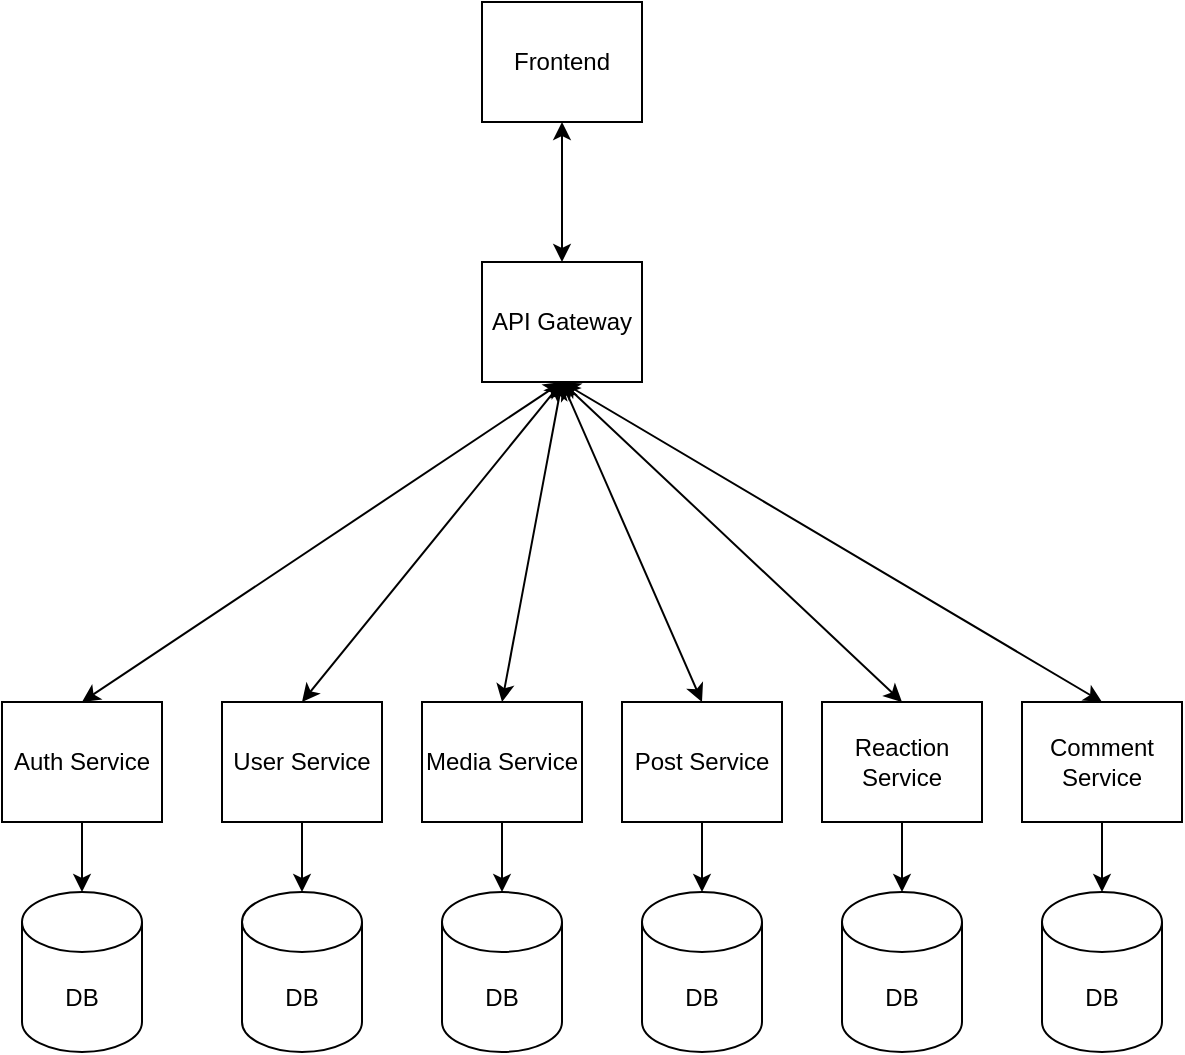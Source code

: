 <mxfile version="26.0.4" pages="3">
  <diagram id="2grEzfsBt6S7hTEduaNC" name="Structure">
    <mxGraphModel dx="1195" dy="703" grid="1" gridSize="10" guides="1" tooltips="1" connect="1" arrows="1" fold="1" page="1" pageScale="1" pageWidth="827" pageHeight="1169" math="0" shadow="0">
      <root>
        <mxCell id="0" />
        <mxCell id="1" parent="0" />
        <mxCell id="BqMBkbmNMzXjiyXFSjLx-1" value="Frontend" style="rounded=0;whiteSpace=wrap;html=1;" vertex="1" parent="1">
          <mxGeometry x="350" y="100" width="80" height="60" as="geometry" />
        </mxCell>
        <mxCell id="BqMBkbmNMzXjiyXFSjLx-3" value="API Gateway" style="rounded=0;whiteSpace=wrap;html=1;" vertex="1" parent="1">
          <mxGeometry x="350" y="230" width="80" height="60" as="geometry" />
        </mxCell>
        <mxCell id="BqMBkbmNMzXjiyXFSjLx-4" value="Auth Service" style="rounded=0;whiteSpace=wrap;html=1;" vertex="1" parent="1">
          <mxGeometry x="110" y="450" width="80" height="60" as="geometry" />
        </mxCell>
        <mxCell id="BqMBkbmNMzXjiyXFSjLx-5" value="User Service" style="rounded=0;whiteSpace=wrap;html=1;" vertex="1" parent="1">
          <mxGeometry x="220" y="450" width="80" height="60" as="geometry" />
        </mxCell>
        <mxCell id="BqMBkbmNMzXjiyXFSjLx-6" value="Media Service" style="rounded=0;whiteSpace=wrap;html=1;" vertex="1" parent="1">
          <mxGeometry x="320" y="450" width="80" height="60" as="geometry" />
        </mxCell>
        <mxCell id="BqMBkbmNMzXjiyXFSjLx-7" value="" style="endArrow=classic;startArrow=classic;html=1;rounded=0;entryX=0.5;entryY=1;entryDx=0;entryDy=0;exitX=0.5;exitY=0;exitDx=0;exitDy=0;" edge="1" parent="1" source="BqMBkbmNMzXjiyXFSjLx-3" target="BqMBkbmNMzXjiyXFSjLx-1">
          <mxGeometry width="50" height="50" relative="1" as="geometry">
            <mxPoint x="280" y="220" as="sourcePoint" />
            <mxPoint x="330" y="170" as="targetPoint" />
          </mxGeometry>
        </mxCell>
        <mxCell id="BqMBkbmNMzXjiyXFSjLx-9" value="" style="endArrow=classic;startArrow=classic;html=1;rounded=0;entryX=0.5;entryY=1;entryDx=0;entryDy=0;exitX=0.5;exitY=0;exitDx=0;exitDy=0;" edge="1" parent="1" source="BqMBkbmNMzXjiyXFSjLx-4" target="BqMBkbmNMzXjiyXFSjLx-3">
          <mxGeometry width="50" height="50" relative="1" as="geometry">
            <mxPoint x="470" y="300" as="sourcePoint" />
            <mxPoint x="520" y="250" as="targetPoint" />
          </mxGeometry>
        </mxCell>
        <mxCell id="BqMBkbmNMzXjiyXFSjLx-10" value="" style="endArrow=classic;startArrow=classic;html=1;rounded=0;entryX=0.5;entryY=1;entryDx=0;entryDy=0;exitX=0.5;exitY=0;exitDx=0;exitDy=0;" edge="1" parent="1" source="BqMBkbmNMzXjiyXFSjLx-5" target="BqMBkbmNMzXjiyXFSjLx-3">
          <mxGeometry width="50" height="50" relative="1" as="geometry">
            <mxPoint x="480" y="340" as="sourcePoint" />
            <mxPoint x="480" y="290" as="targetPoint" />
          </mxGeometry>
        </mxCell>
        <mxCell id="BqMBkbmNMzXjiyXFSjLx-12" value="" style="endArrow=classic;startArrow=classic;html=1;rounded=0;entryX=0.5;entryY=0;entryDx=0;entryDy=0;exitX=0.5;exitY=1;exitDx=0;exitDy=0;" edge="1" parent="1" source="BqMBkbmNMzXjiyXFSjLx-3" target="BqMBkbmNMzXjiyXFSjLx-6">
          <mxGeometry width="50" height="50" relative="1" as="geometry">
            <mxPoint x="340" y="460" as="sourcePoint" />
            <mxPoint x="290" y="460" as="targetPoint" />
          </mxGeometry>
        </mxCell>
        <mxCell id="BqMBkbmNMzXjiyXFSjLx-14" value="Post Service" style="rounded=0;whiteSpace=wrap;html=1;" vertex="1" parent="1">
          <mxGeometry x="420" y="450" width="80" height="60" as="geometry" />
        </mxCell>
        <mxCell id="BqMBkbmNMzXjiyXFSjLx-15" value="" style="endArrow=classic;startArrow=classic;html=1;rounded=0;entryX=0.5;entryY=0;entryDx=0;entryDy=0;exitX=0.5;exitY=1;exitDx=0;exitDy=0;" edge="1" parent="1" source="BqMBkbmNMzXjiyXFSjLx-3" target="BqMBkbmNMzXjiyXFSjLx-14">
          <mxGeometry width="50" height="50" relative="1" as="geometry">
            <mxPoint x="490" y="280" as="sourcePoint" />
            <mxPoint x="510" y="440" as="targetPoint" />
          </mxGeometry>
        </mxCell>
        <mxCell id="BqMBkbmNMzXjiyXFSjLx-16" value="Reaction Service" style="rounded=0;whiteSpace=wrap;html=1;" vertex="1" parent="1">
          <mxGeometry x="520" y="450" width="80" height="60" as="geometry" />
        </mxCell>
        <mxCell id="BqMBkbmNMzXjiyXFSjLx-17" value="" style="endArrow=classic;startArrow=classic;html=1;rounded=0;entryX=0.5;entryY=0;entryDx=0;entryDy=0;exitX=0.5;exitY=1;exitDx=0;exitDy=0;" edge="1" parent="1" source="BqMBkbmNMzXjiyXFSjLx-3" target="BqMBkbmNMzXjiyXFSjLx-16">
          <mxGeometry width="50" height="50" relative="1" as="geometry">
            <mxPoint x="470" y="250" as="sourcePoint" />
            <mxPoint x="570" y="410" as="targetPoint" />
          </mxGeometry>
        </mxCell>
        <mxCell id="BqMBkbmNMzXjiyXFSjLx-18" value="DB" style="shape=cylinder3;whiteSpace=wrap;html=1;boundedLbl=1;backgroundOutline=1;size=15;" vertex="1" parent="1">
          <mxGeometry x="120" y="545" width="60" height="80" as="geometry" />
        </mxCell>
        <mxCell id="BqMBkbmNMzXjiyXFSjLx-19" value="DB" style="shape=cylinder3;whiteSpace=wrap;html=1;boundedLbl=1;backgroundOutline=1;size=15;" vertex="1" parent="1">
          <mxGeometry x="230" y="545" width="60" height="80" as="geometry" />
        </mxCell>
        <mxCell id="BqMBkbmNMzXjiyXFSjLx-20" value="DB" style="shape=cylinder3;whiteSpace=wrap;html=1;boundedLbl=1;backgroundOutline=1;size=15;" vertex="1" parent="1">
          <mxGeometry x="330" y="545" width="60" height="80" as="geometry" />
        </mxCell>
        <mxCell id="BqMBkbmNMzXjiyXFSjLx-21" value="DB" style="shape=cylinder3;whiteSpace=wrap;html=1;boundedLbl=1;backgroundOutline=1;size=15;" vertex="1" parent="1">
          <mxGeometry x="430" y="545" width="60" height="80" as="geometry" />
        </mxCell>
        <mxCell id="BqMBkbmNMzXjiyXFSjLx-22" value="DB" style="shape=cylinder3;whiteSpace=wrap;html=1;boundedLbl=1;backgroundOutline=1;size=15;" vertex="1" parent="1">
          <mxGeometry x="530" y="545" width="60" height="80" as="geometry" />
        </mxCell>
        <mxCell id="BqMBkbmNMzXjiyXFSjLx-24" value="" style="endArrow=classic;html=1;rounded=0;exitX=0.5;exitY=1;exitDx=0;exitDy=0;entryX=0.5;entryY=0;entryDx=0;entryDy=0;entryPerimeter=0;" edge="1" parent="1" source="BqMBkbmNMzXjiyXFSjLx-4" target="BqMBkbmNMzXjiyXFSjLx-18">
          <mxGeometry width="50" height="50" relative="1" as="geometry">
            <mxPoint x="50" y="570" as="sourcePoint" />
            <mxPoint x="100" y="520" as="targetPoint" />
          </mxGeometry>
        </mxCell>
        <mxCell id="BqMBkbmNMzXjiyXFSjLx-25" value="" style="endArrow=classic;html=1;rounded=0;exitX=0.5;exitY=1;exitDx=0;exitDy=0;entryX=0.5;entryY=0;entryDx=0;entryDy=0;entryPerimeter=0;" edge="1" parent="1" source="BqMBkbmNMzXjiyXFSjLx-5" target="BqMBkbmNMzXjiyXFSjLx-19">
          <mxGeometry width="50" height="50" relative="1" as="geometry">
            <mxPoint x="160" y="520" as="sourcePoint" />
            <mxPoint x="160" y="555" as="targetPoint" />
          </mxGeometry>
        </mxCell>
        <mxCell id="BqMBkbmNMzXjiyXFSjLx-26" value="" style="endArrow=classic;html=1;rounded=0;exitX=0.5;exitY=1;exitDx=0;exitDy=0;entryX=0.5;entryY=0;entryDx=0;entryDy=0;entryPerimeter=0;" edge="1" parent="1" source="BqMBkbmNMzXjiyXFSjLx-6" target="BqMBkbmNMzXjiyXFSjLx-20">
          <mxGeometry width="50" height="50" relative="1" as="geometry">
            <mxPoint x="270" y="520" as="sourcePoint" />
            <mxPoint x="270" y="555" as="targetPoint" />
          </mxGeometry>
        </mxCell>
        <mxCell id="BqMBkbmNMzXjiyXFSjLx-27" value="" style="endArrow=classic;html=1;rounded=0;exitX=0.5;exitY=1;exitDx=0;exitDy=0;entryX=0.5;entryY=0;entryDx=0;entryDy=0;entryPerimeter=0;" edge="1" parent="1" source="BqMBkbmNMzXjiyXFSjLx-14" target="BqMBkbmNMzXjiyXFSjLx-21">
          <mxGeometry width="50" height="50" relative="1" as="geometry">
            <mxPoint x="370" y="520" as="sourcePoint" />
            <mxPoint x="370" y="555" as="targetPoint" />
          </mxGeometry>
        </mxCell>
        <mxCell id="BqMBkbmNMzXjiyXFSjLx-28" value="" style="endArrow=classic;html=1;rounded=0;exitX=0.5;exitY=1;exitDx=0;exitDy=0;entryX=0.5;entryY=0;entryDx=0;entryDy=0;entryPerimeter=0;" edge="1" parent="1" source="BqMBkbmNMzXjiyXFSjLx-16" target="BqMBkbmNMzXjiyXFSjLx-22">
          <mxGeometry width="50" height="50" relative="1" as="geometry">
            <mxPoint x="470" y="520" as="sourcePoint" />
            <mxPoint x="470" y="555" as="targetPoint" />
          </mxGeometry>
        </mxCell>
        <mxCell id="GjIl29V2FzWpUm36iFpY-1" value="Comment Service" style="rounded=0;whiteSpace=wrap;html=1;" vertex="1" parent="1">
          <mxGeometry x="620" y="450" width="80" height="60" as="geometry" />
        </mxCell>
        <mxCell id="GjIl29V2FzWpUm36iFpY-2" value="DB" style="shape=cylinder3;whiteSpace=wrap;html=1;boundedLbl=1;backgroundOutline=1;size=15;" vertex="1" parent="1">
          <mxGeometry x="630" y="545" width="60" height="80" as="geometry" />
        </mxCell>
        <mxCell id="GjIl29V2FzWpUm36iFpY-3" value="" style="endArrow=classic;html=1;rounded=0;exitX=0.5;exitY=1;exitDx=0;exitDy=0;entryX=0.5;entryY=0;entryDx=0;entryDy=0;entryPerimeter=0;" edge="1" source="GjIl29V2FzWpUm36iFpY-1" target="GjIl29V2FzWpUm36iFpY-2" parent="1">
          <mxGeometry width="50" height="50" relative="1" as="geometry">
            <mxPoint x="570" y="520" as="sourcePoint" />
            <mxPoint x="570" y="555" as="targetPoint" />
          </mxGeometry>
        </mxCell>
        <mxCell id="GjIl29V2FzWpUm36iFpY-4" value="" style="endArrow=classic;startArrow=classic;html=1;rounded=0;entryX=0.5;entryY=0;entryDx=0;entryDy=0;exitX=0.5;exitY=1;exitDx=0;exitDy=0;" edge="1" parent="1" source="BqMBkbmNMzXjiyXFSjLx-3" target="GjIl29V2FzWpUm36iFpY-1">
          <mxGeometry width="50" height="50" relative="1" as="geometry">
            <mxPoint x="400" y="300" as="sourcePoint" />
            <mxPoint x="600" y="460" as="targetPoint" />
          </mxGeometry>
        </mxCell>
      </root>
    </mxGraphModel>
  </diagram>
  <diagram id="HXhRuh0qWxYdbBvo6knE" name="Endpoints">
    <mxGraphModel dx="1195" dy="703" grid="1" gridSize="10" guides="1" tooltips="1" connect="1" arrows="1" fold="1" page="1" pageScale="1" pageWidth="827" pageHeight="1169" math="0" shadow="0">
      <root>
        <mxCell id="0" />
        <mxCell id="1" parent="0" />
        <mxCell id="goYkkERTrVpRNhP_vL3J-17" value="" style="shape=table;startSize=0;container=1;collapsible=0;childLayout=tableLayout;" vertex="1" parent="1">
          <mxGeometry x="1" width="400" height="660" as="geometry" />
        </mxCell>
        <mxCell id="goYkkERTrVpRNhP_vL3J-18" value="" style="shape=tableRow;horizontal=0;startSize=0;swimlaneHead=0;swimlaneBody=0;strokeColor=inherit;top=0;left=0;bottom=0;right=0;collapsible=0;dropTarget=0;fillColor=none;points=[[0,0.5],[1,0.5]];portConstraint=eastwest;" vertex="1" parent="goYkkERTrVpRNhP_vL3J-17">
          <mxGeometry width="400" height="40" as="geometry" />
        </mxCell>
        <mxCell id="goYkkERTrVpRNhP_vL3J-19" value="Service" style="shape=partialRectangle;html=1;whiteSpace=wrap;connectable=0;strokeColor=inherit;overflow=hidden;fillColor=none;top=0;left=0;bottom=0;right=0;pointerEvents=1;fontStyle=1;fontSize=14;" vertex="1" parent="goYkkERTrVpRNhP_vL3J-18">
          <mxGeometry width="60" height="40" as="geometry">
            <mxRectangle width="60" height="40" as="alternateBounds" />
          </mxGeometry>
        </mxCell>
        <mxCell id="goYkkERTrVpRNhP_vL3J-20" value="Method" style="shape=partialRectangle;html=1;whiteSpace=wrap;connectable=0;strokeColor=inherit;overflow=hidden;fillColor=none;top=0;left=0;bottom=0;right=0;pointerEvents=1;fontStyle=1;fontSize=14;" vertex="1" parent="goYkkERTrVpRNhP_vL3J-18">
          <mxGeometry x="60" width="70" height="40" as="geometry">
            <mxRectangle width="70" height="40" as="alternateBounds" />
          </mxGeometry>
        </mxCell>
        <mxCell id="goYkkERTrVpRNhP_vL3J-21" value="Endpoint" style="shape=partialRectangle;html=1;whiteSpace=wrap;connectable=0;strokeColor=inherit;overflow=hidden;fillColor=none;top=0;left=0;bottom=0;right=0;pointerEvents=1;fontStyle=1;fontSize=14;" vertex="1" parent="goYkkERTrVpRNhP_vL3J-18">
          <mxGeometry x="130" width="110" height="40" as="geometry">
            <mxRectangle width="110" height="40" as="alternateBounds" />
          </mxGeometry>
        </mxCell>
        <mxCell id="goYkkERTrVpRNhP_vL3J-22" value="Description" style="shape=partialRectangle;html=1;whiteSpace=wrap;connectable=0;strokeColor=inherit;overflow=hidden;fillColor=none;top=0;left=0;bottom=0;right=0;pointerEvents=1;fontStyle=1;fontSize=14;" vertex="1" parent="goYkkERTrVpRNhP_vL3J-18">
          <mxGeometry x="240" width="160" height="40" as="geometry">
            <mxRectangle width="160" height="40" as="alternateBounds" />
          </mxGeometry>
        </mxCell>
        <mxCell id="goYkkERTrVpRNhP_vL3J-23" value="" style="shape=tableRow;horizontal=0;startSize=0;swimlaneHead=0;swimlaneBody=0;strokeColor=inherit;top=0;left=0;bottom=0;right=0;collapsible=0;dropTarget=0;fillColor=none;points=[[0,0.5],[1,0.5]];portConstraint=eastwest;" vertex="1" parent="goYkkERTrVpRNhP_vL3J-17">
          <mxGeometry y="40" width="400" height="40" as="geometry" />
        </mxCell>
        <mxCell id="goYkkERTrVpRNhP_vL3J-24" value="Auth Service" style="shape=partialRectangle;html=1;whiteSpace=wrap;connectable=0;strokeColor=inherit;overflow=hidden;fillColor=none;top=0;left=0;bottom=0;right=0;pointerEvents=1;" vertex="1" parent="goYkkERTrVpRNhP_vL3J-23">
          <mxGeometry width="60" height="40" as="geometry">
            <mxRectangle width="60" height="40" as="alternateBounds" />
          </mxGeometry>
        </mxCell>
        <mxCell id="goYkkERTrVpRNhP_vL3J-25" value="" style="shape=partialRectangle;html=1;whiteSpace=wrap;connectable=0;strokeColor=inherit;overflow=hidden;fillColor=none;top=0;left=0;bottom=0;right=0;pointerEvents=1;" vertex="1" parent="goYkkERTrVpRNhP_vL3J-23">
          <mxGeometry x="60" width="70" height="40" as="geometry">
            <mxRectangle width="70" height="40" as="alternateBounds" />
          </mxGeometry>
        </mxCell>
        <mxCell id="goYkkERTrVpRNhP_vL3J-26" value="" style="shape=partialRectangle;html=1;whiteSpace=wrap;connectable=0;strokeColor=inherit;overflow=hidden;fillColor=none;top=0;left=0;bottom=0;right=0;pointerEvents=1;" vertex="1" parent="goYkkERTrVpRNhP_vL3J-23">
          <mxGeometry x="130" width="110" height="40" as="geometry">
            <mxRectangle width="110" height="40" as="alternateBounds" />
          </mxGeometry>
        </mxCell>
        <mxCell id="goYkkERTrVpRNhP_vL3J-27" value="" style="shape=partialRectangle;html=1;whiteSpace=wrap;connectable=0;strokeColor=inherit;overflow=hidden;fillColor=none;top=0;left=0;bottom=0;right=0;pointerEvents=1;" vertex="1" parent="goYkkERTrVpRNhP_vL3J-23">
          <mxGeometry x="240" width="160" height="40" as="geometry">
            <mxRectangle width="160" height="40" as="alternateBounds" />
          </mxGeometry>
        </mxCell>
        <mxCell id="goYkkERTrVpRNhP_vL3J-28" value="" style="shape=tableRow;horizontal=0;startSize=0;swimlaneHead=0;swimlaneBody=0;strokeColor=inherit;top=0;left=0;bottom=0;right=0;collapsible=0;dropTarget=0;fillColor=none;points=[[0,0.5],[1,0.5]];portConstraint=eastwest;" vertex="1" parent="goYkkERTrVpRNhP_vL3J-17">
          <mxGeometry y="80" width="400" height="40" as="geometry" />
        </mxCell>
        <mxCell id="goYkkERTrVpRNhP_vL3J-29" value="" style="shape=partialRectangle;html=1;whiteSpace=wrap;connectable=0;strokeColor=inherit;overflow=hidden;fillColor=none;top=0;left=0;bottom=0;right=0;pointerEvents=1;" vertex="1" parent="goYkkERTrVpRNhP_vL3J-28">
          <mxGeometry width="60" height="40" as="geometry">
            <mxRectangle width="60" height="40" as="alternateBounds" />
          </mxGeometry>
        </mxCell>
        <mxCell id="goYkkERTrVpRNhP_vL3J-30" value="&#xa;POST&#xa;&#xa;" style="shape=partialRectangle;html=1;whiteSpace=wrap;connectable=0;strokeColor=inherit;overflow=hidden;fillColor=none;top=0;left=0;bottom=0;right=0;pointerEvents=1;" vertex="1" parent="goYkkERTrVpRNhP_vL3J-28">
          <mxGeometry x="60" width="70" height="40" as="geometry">
            <mxRectangle width="70" height="40" as="alternateBounds" />
          </mxGeometry>
        </mxCell>
        <mxCell id="goYkkERTrVpRNhP_vL3J-31" value="/auth/register" style="shape=partialRectangle;html=1;whiteSpace=wrap;connectable=0;strokeColor=inherit;overflow=hidden;fillColor=none;top=0;left=0;bottom=0;right=0;pointerEvents=1;" vertex="1" parent="goYkkERTrVpRNhP_vL3J-28">
          <mxGeometry x="130" width="110" height="40" as="geometry">
            <mxRectangle width="110" height="40" as="alternateBounds" />
          </mxGeometry>
        </mxCell>
        <mxCell id="goYkkERTrVpRNhP_vL3J-32" value="Регистрация пользователя." style="shape=partialRectangle;html=1;whiteSpace=wrap;connectable=0;strokeColor=inherit;overflow=hidden;fillColor=none;top=0;left=0;bottom=0;right=0;pointerEvents=1;" vertex="1" parent="goYkkERTrVpRNhP_vL3J-28">
          <mxGeometry x="240" width="160" height="40" as="geometry">
            <mxRectangle width="160" height="40" as="alternateBounds" />
          </mxGeometry>
        </mxCell>
        <mxCell id="goYkkERTrVpRNhP_vL3J-33" value="" style="shape=tableRow;horizontal=0;startSize=0;swimlaneHead=0;swimlaneBody=0;strokeColor=inherit;top=0;left=0;bottom=0;right=0;collapsible=0;dropTarget=0;fillColor=none;points=[[0,0.5],[1,0.5]];portConstraint=eastwest;" vertex="1" parent="goYkkERTrVpRNhP_vL3J-17">
          <mxGeometry y="120" width="400" height="60" as="geometry" />
        </mxCell>
        <mxCell id="goYkkERTrVpRNhP_vL3J-34" value="" style="shape=partialRectangle;html=1;whiteSpace=wrap;connectable=0;strokeColor=inherit;overflow=hidden;fillColor=none;top=0;left=0;bottom=0;right=0;pointerEvents=1;" vertex="1" parent="goYkkERTrVpRNhP_vL3J-33">
          <mxGeometry width="60" height="60" as="geometry">
            <mxRectangle width="60" height="60" as="alternateBounds" />
          </mxGeometry>
        </mxCell>
        <mxCell id="goYkkERTrVpRNhP_vL3J-35" value="&lt;table&gt;&lt;tbody&gt;&lt;tr&gt;&lt;td&gt;&lt;/td&gt;&lt;/tr&gt;&lt;/tbody&gt;&lt;/table&gt;&lt;table&gt;&lt;tbody&gt;&lt;tr&gt;&lt;td&gt;POST&lt;/td&gt;&lt;/tr&gt;&lt;/tbody&gt;&lt;/table&gt;" style="shape=partialRectangle;html=1;whiteSpace=wrap;connectable=0;strokeColor=inherit;overflow=hidden;fillColor=none;top=0;left=0;bottom=0;right=0;pointerEvents=1;" vertex="1" parent="goYkkERTrVpRNhP_vL3J-33">
          <mxGeometry x="60" width="70" height="60" as="geometry">
            <mxRectangle width="70" height="60" as="alternateBounds" />
          </mxGeometry>
        </mxCell>
        <mxCell id="goYkkERTrVpRNhP_vL3J-36" value="/auth/login" style="shape=partialRectangle;html=1;whiteSpace=wrap;connectable=0;strokeColor=inherit;overflow=hidden;fillColor=none;top=0;left=0;bottom=0;right=0;pointerEvents=1;" vertex="1" parent="goYkkERTrVpRNhP_vL3J-33">
          <mxGeometry x="130" width="110" height="60" as="geometry">
            <mxRectangle width="110" height="60" as="alternateBounds" />
          </mxGeometry>
        </mxCell>
        <mxCell id="goYkkERTrVpRNhP_vL3J-37" value="Авторизация пользователя, создание сессии пользователя." style="shape=partialRectangle;html=1;whiteSpace=wrap;connectable=0;strokeColor=inherit;overflow=hidden;fillColor=none;top=0;left=0;bottom=0;right=0;pointerEvents=1;" vertex="1" parent="goYkkERTrVpRNhP_vL3J-33">
          <mxGeometry x="240" width="160" height="60" as="geometry">
            <mxRectangle width="160" height="60" as="alternateBounds" />
          </mxGeometry>
        </mxCell>
        <mxCell id="goYkkERTrVpRNhP_vL3J-38" style="shape=tableRow;horizontal=0;startSize=0;swimlaneHead=0;swimlaneBody=0;strokeColor=inherit;top=0;left=0;bottom=0;right=0;collapsible=0;dropTarget=0;fillColor=none;points=[[0,0.5],[1,0.5]];portConstraint=eastwest;" vertex="1" parent="goYkkERTrVpRNhP_vL3J-17">
          <mxGeometry y="180" width="400" height="40" as="geometry" />
        </mxCell>
        <mxCell id="goYkkERTrVpRNhP_vL3J-39" style="shape=partialRectangle;html=1;whiteSpace=wrap;connectable=0;strokeColor=inherit;overflow=hidden;fillColor=none;top=0;left=0;bottom=0;right=0;pointerEvents=1;" vertex="1" parent="goYkkERTrVpRNhP_vL3J-38">
          <mxGeometry width="60" height="40" as="geometry">
            <mxRectangle width="60" height="40" as="alternateBounds" />
          </mxGeometry>
        </mxCell>
        <mxCell id="goYkkERTrVpRNhP_vL3J-40" value="&lt;table&gt;&lt;tbody&gt;&lt;tr&gt;&lt;td&gt;&lt;/td&gt;&lt;/tr&gt;&lt;/tbody&gt;&lt;/table&gt;&lt;table&gt;&lt;tbody&gt;&lt;tr&gt;&lt;td&gt;POST&lt;/td&gt;&lt;/tr&gt;&lt;/tbody&gt;&lt;/table&gt;" style="shape=partialRectangle;html=1;whiteSpace=wrap;connectable=0;strokeColor=inherit;overflow=hidden;fillColor=none;top=0;left=0;bottom=0;right=0;pointerEvents=1;" vertex="1" parent="goYkkERTrVpRNhP_vL3J-38">
          <mxGeometry x="60" width="70" height="40" as="geometry">
            <mxRectangle width="70" height="40" as="alternateBounds" />
          </mxGeometry>
        </mxCell>
        <mxCell id="goYkkERTrVpRNhP_vL3J-41" value="/auth/logout" style="shape=partialRectangle;html=1;whiteSpace=wrap;connectable=0;strokeColor=inherit;overflow=hidden;fillColor=none;top=0;left=0;bottom=0;right=0;pointerEvents=1;" vertex="1" parent="goYkkERTrVpRNhP_vL3J-38">
          <mxGeometry x="130" width="110" height="40" as="geometry">
            <mxRectangle width="110" height="40" as="alternateBounds" />
          </mxGeometry>
        </mxCell>
        <mxCell id="goYkkERTrVpRNhP_vL3J-42" value="Завершение сессии пользователя." style="shape=partialRectangle;html=1;whiteSpace=wrap;connectable=0;strokeColor=inherit;overflow=hidden;fillColor=none;top=0;left=0;bottom=0;right=0;pointerEvents=1;" vertex="1" parent="goYkkERTrVpRNhP_vL3J-38">
          <mxGeometry x="240" width="160" height="40" as="geometry">
            <mxRectangle width="160" height="40" as="alternateBounds" />
          </mxGeometry>
        </mxCell>
        <mxCell id="goYkkERTrVpRNhP_vL3J-83" style="shape=tableRow;horizontal=0;startSize=0;swimlaneHead=0;swimlaneBody=0;strokeColor=inherit;top=0;left=0;bottom=0;right=0;collapsible=0;dropTarget=0;fillColor=none;points=[[0,0.5],[1,0.5]];portConstraint=eastwest;" vertex="1" parent="goYkkERTrVpRNhP_vL3J-17">
          <mxGeometry y="220" width="400" height="40" as="geometry" />
        </mxCell>
        <mxCell id="goYkkERTrVpRNhP_vL3J-84" value="User Service" style="shape=partialRectangle;html=1;whiteSpace=wrap;connectable=0;strokeColor=inherit;overflow=hidden;fillColor=none;top=0;left=0;bottom=0;right=0;pointerEvents=1;" vertex="1" parent="goYkkERTrVpRNhP_vL3J-83">
          <mxGeometry width="60" height="40" as="geometry">
            <mxRectangle width="60" height="40" as="alternateBounds" />
          </mxGeometry>
        </mxCell>
        <mxCell id="goYkkERTrVpRNhP_vL3J-85" style="shape=partialRectangle;html=1;whiteSpace=wrap;connectable=0;strokeColor=inherit;overflow=hidden;fillColor=none;top=0;left=0;bottom=0;right=0;pointerEvents=1;" vertex="1" parent="goYkkERTrVpRNhP_vL3J-83">
          <mxGeometry x="60" width="70" height="40" as="geometry">
            <mxRectangle width="70" height="40" as="alternateBounds" />
          </mxGeometry>
        </mxCell>
        <mxCell id="goYkkERTrVpRNhP_vL3J-86" style="shape=partialRectangle;html=1;whiteSpace=wrap;connectable=0;strokeColor=inherit;overflow=hidden;fillColor=none;top=0;left=0;bottom=0;right=0;pointerEvents=1;" vertex="1" parent="goYkkERTrVpRNhP_vL3J-83">
          <mxGeometry x="130" width="110" height="40" as="geometry">
            <mxRectangle width="110" height="40" as="alternateBounds" />
          </mxGeometry>
        </mxCell>
        <mxCell id="goYkkERTrVpRNhP_vL3J-87" style="shape=partialRectangle;html=1;whiteSpace=wrap;connectable=0;strokeColor=inherit;overflow=hidden;fillColor=none;top=0;left=0;bottom=0;right=0;pointerEvents=1;" vertex="1" parent="goYkkERTrVpRNhP_vL3J-83">
          <mxGeometry x="240" width="160" height="40" as="geometry">
            <mxRectangle width="160" height="40" as="alternateBounds" />
          </mxGeometry>
        </mxCell>
        <mxCell id="omRLOpye-LaQbTlio-IV-6" style="shape=tableRow;horizontal=0;startSize=0;swimlaneHead=0;swimlaneBody=0;strokeColor=inherit;top=0;left=0;bottom=0;right=0;collapsible=0;dropTarget=0;fillColor=none;points=[[0,0.5],[1,0.5]];portConstraint=eastwest;" vertex="1" parent="goYkkERTrVpRNhP_vL3J-17">
          <mxGeometry y="260" width="400" height="40" as="geometry" />
        </mxCell>
        <mxCell id="omRLOpye-LaQbTlio-IV-7" style="shape=partialRectangle;html=1;whiteSpace=wrap;connectable=0;strokeColor=inherit;overflow=hidden;fillColor=none;top=0;left=0;bottom=0;right=0;pointerEvents=1;" vertex="1" parent="omRLOpye-LaQbTlio-IV-6">
          <mxGeometry width="60" height="40" as="geometry">
            <mxRectangle width="60" height="40" as="alternateBounds" />
          </mxGeometry>
        </mxCell>
        <mxCell id="omRLOpye-LaQbTlio-IV-8" value="POST" style="shape=partialRectangle;html=1;whiteSpace=wrap;connectable=0;strokeColor=inherit;overflow=hidden;fillColor=none;top=0;left=0;bottom=0;right=0;pointerEvents=1;" vertex="1" parent="omRLOpye-LaQbTlio-IV-6">
          <mxGeometry x="60" width="70" height="40" as="geometry">
            <mxRectangle width="70" height="40" as="alternateBounds" />
          </mxGeometry>
        </mxCell>
        <mxCell id="omRLOpye-LaQbTlio-IV-9" value="/users" style="shape=partialRectangle;html=1;whiteSpace=wrap;connectable=0;strokeColor=inherit;overflow=hidden;fillColor=none;top=0;left=0;bottom=0;right=0;pointerEvents=1;" vertex="1" parent="omRLOpye-LaQbTlio-IV-6">
          <mxGeometry x="130" width="110" height="40" as="geometry">
            <mxRectangle width="110" height="40" as="alternateBounds" />
          </mxGeometry>
        </mxCell>
        <mxCell id="omRLOpye-LaQbTlio-IV-10" value="Создание пользователя." style="shape=partialRectangle;html=1;whiteSpace=wrap;connectable=0;strokeColor=inherit;overflow=hidden;fillColor=none;top=0;left=0;bottom=0;right=0;pointerEvents=1;" vertex="1" parent="omRLOpye-LaQbTlio-IV-6">
          <mxGeometry x="240" width="160" height="40" as="geometry">
            <mxRectangle width="160" height="40" as="alternateBounds" />
          </mxGeometry>
        </mxCell>
        <mxCell id="goYkkERTrVpRNhP_vL3J-88" style="shape=tableRow;horizontal=0;startSize=0;swimlaneHead=0;swimlaneBody=0;strokeColor=inherit;top=0;left=0;bottom=0;right=0;collapsible=0;dropTarget=0;fillColor=none;points=[[0,0.5],[1,0.5]];portConstraint=eastwest;" vertex="1" parent="goYkkERTrVpRNhP_vL3J-17">
          <mxGeometry y="300" width="400" height="40" as="geometry" />
        </mxCell>
        <mxCell id="goYkkERTrVpRNhP_vL3J-89" style="shape=partialRectangle;html=1;whiteSpace=wrap;connectable=0;strokeColor=inherit;overflow=hidden;fillColor=none;top=0;left=0;bottom=0;right=0;pointerEvents=1;" vertex="1" parent="goYkkERTrVpRNhP_vL3J-88">
          <mxGeometry width="60" height="40" as="geometry">
            <mxRectangle width="60" height="40" as="alternateBounds" />
          </mxGeometry>
        </mxCell>
        <mxCell id="goYkkERTrVpRNhP_vL3J-90" value="GET" style="shape=partialRectangle;html=1;whiteSpace=wrap;connectable=0;strokeColor=inherit;overflow=hidden;fillColor=none;top=0;left=0;bottom=0;right=0;pointerEvents=1;" vertex="1" parent="goYkkERTrVpRNhP_vL3J-88">
          <mxGeometry x="60" width="70" height="40" as="geometry">
            <mxRectangle width="70" height="40" as="alternateBounds" />
          </mxGeometry>
        </mxCell>
        <mxCell id="goYkkERTrVpRNhP_vL3J-91" value="/users/{id}" style="shape=partialRectangle;html=1;whiteSpace=wrap;connectable=0;strokeColor=inherit;overflow=hidden;fillColor=none;top=0;left=0;bottom=0;right=0;pointerEvents=1;" vertex="1" parent="goYkkERTrVpRNhP_vL3J-88">
          <mxGeometry x="130" width="110" height="40" as="geometry">
            <mxRectangle width="110" height="40" as="alternateBounds" />
          </mxGeometry>
        </mxCell>
        <mxCell id="goYkkERTrVpRNhP_vL3J-92" value="Получение информации о пользователе." style="shape=partialRectangle;html=1;whiteSpace=wrap;connectable=0;strokeColor=inherit;overflow=hidden;fillColor=none;top=0;left=0;bottom=0;right=0;pointerEvents=1;" vertex="1" parent="goYkkERTrVpRNhP_vL3J-88">
          <mxGeometry x="240" width="160" height="40" as="geometry">
            <mxRectangle width="160" height="40" as="alternateBounds" />
          </mxGeometry>
        </mxCell>
        <mxCell id="goYkkERTrVpRNhP_vL3J-93" style="shape=tableRow;horizontal=0;startSize=0;swimlaneHead=0;swimlaneBody=0;strokeColor=inherit;top=0;left=0;bottom=0;right=0;collapsible=0;dropTarget=0;fillColor=none;points=[[0,0.5],[1,0.5]];portConstraint=eastwest;" vertex="1" parent="goYkkERTrVpRNhP_vL3J-17">
          <mxGeometry y="340" width="400" height="40" as="geometry" />
        </mxCell>
        <mxCell id="goYkkERTrVpRNhP_vL3J-94" style="shape=partialRectangle;html=1;whiteSpace=wrap;connectable=0;strokeColor=inherit;overflow=hidden;fillColor=none;top=0;left=0;bottom=0;right=0;pointerEvents=1;" vertex="1" parent="goYkkERTrVpRNhP_vL3J-93">
          <mxGeometry width="60" height="40" as="geometry">
            <mxRectangle width="60" height="40" as="alternateBounds" />
          </mxGeometry>
        </mxCell>
        <mxCell id="goYkkERTrVpRNhP_vL3J-95" value="PUT" style="shape=partialRectangle;html=1;whiteSpace=wrap;connectable=0;strokeColor=inherit;overflow=hidden;fillColor=none;top=0;left=0;bottom=0;right=0;pointerEvents=1;" vertex="1" parent="goYkkERTrVpRNhP_vL3J-93">
          <mxGeometry x="60" width="70" height="40" as="geometry">
            <mxRectangle width="70" height="40" as="alternateBounds" />
          </mxGeometry>
        </mxCell>
        <mxCell id="goYkkERTrVpRNhP_vL3J-96" value="/users/{id}" style="shape=partialRectangle;html=1;whiteSpace=wrap;connectable=0;strokeColor=inherit;overflow=hidden;fillColor=none;top=0;left=0;bottom=0;right=0;pointerEvents=1;" vertex="1" parent="goYkkERTrVpRNhP_vL3J-93">
          <mxGeometry x="130" width="110" height="40" as="geometry">
            <mxRectangle width="110" height="40" as="alternateBounds" />
          </mxGeometry>
        </mxCell>
        <mxCell id="goYkkERTrVpRNhP_vL3J-97" value="Обновление информации о пользователе." style="shape=partialRectangle;html=1;whiteSpace=wrap;connectable=0;strokeColor=inherit;overflow=hidden;fillColor=none;top=0;left=0;bottom=0;right=0;pointerEvents=1;" vertex="1" parent="goYkkERTrVpRNhP_vL3J-93">
          <mxGeometry x="240" width="160" height="40" as="geometry">
            <mxRectangle width="160" height="40" as="alternateBounds" />
          </mxGeometry>
        </mxCell>
        <mxCell id="goYkkERTrVpRNhP_vL3J-98" style="shape=tableRow;horizontal=0;startSize=0;swimlaneHead=0;swimlaneBody=0;strokeColor=inherit;top=0;left=0;bottom=0;right=0;collapsible=0;dropTarget=0;fillColor=none;points=[[0,0.5],[1,0.5]];portConstraint=eastwest;" vertex="1" parent="goYkkERTrVpRNhP_vL3J-17">
          <mxGeometry y="380" width="400" height="40" as="geometry" />
        </mxCell>
        <mxCell id="goYkkERTrVpRNhP_vL3J-99" style="shape=partialRectangle;html=1;whiteSpace=wrap;connectable=0;strokeColor=inherit;overflow=hidden;fillColor=none;top=0;left=0;bottom=0;right=0;pointerEvents=1;" vertex="1" parent="goYkkERTrVpRNhP_vL3J-98">
          <mxGeometry width="60" height="40" as="geometry">
            <mxRectangle width="60" height="40" as="alternateBounds" />
          </mxGeometry>
        </mxCell>
        <mxCell id="goYkkERTrVpRNhP_vL3J-100" value="GET" style="shape=partialRectangle;html=1;whiteSpace=wrap;connectable=0;strokeColor=inherit;overflow=hidden;fillColor=none;top=0;left=0;bottom=0;right=0;pointerEvents=1;" vertex="1" parent="goYkkERTrVpRNhP_vL3J-98">
          <mxGeometry x="60" width="70" height="40" as="geometry">
            <mxRectangle width="70" height="40" as="alternateBounds" />
          </mxGeometry>
        </mxCell>
        <mxCell id="goYkkERTrVpRNhP_vL3J-101" value="/users" style="shape=partialRectangle;html=1;whiteSpace=wrap;connectable=0;strokeColor=inherit;overflow=hidden;fillColor=none;top=0;left=0;bottom=0;right=0;pointerEvents=1;" vertex="1" parent="goYkkERTrVpRNhP_vL3J-98">
          <mxGeometry x="130" width="110" height="40" as="geometry">
            <mxRectangle width="110" height="40" as="alternateBounds" />
          </mxGeometry>
        </mxCell>
        <mxCell id="goYkkERTrVpRNhP_vL3J-102" value="Поиск пользователей." style="shape=partialRectangle;html=1;whiteSpace=wrap;connectable=0;strokeColor=inherit;overflow=hidden;fillColor=none;top=0;left=0;bottom=0;right=0;pointerEvents=1;" vertex="1" parent="goYkkERTrVpRNhP_vL3J-98">
          <mxGeometry x="240" width="160" height="40" as="geometry">
            <mxRectangle width="160" height="40" as="alternateBounds" />
          </mxGeometry>
        </mxCell>
        <mxCell id="goYkkERTrVpRNhP_vL3J-103" style="shape=tableRow;horizontal=0;startSize=0;swimlaneHead=0;swimlaneBody=0;strokeColor=inherit;top=0;left=0;bottom=0;right=0;collapsible=0;dropTarget=0;fillColor=none;points=[[0,0.5],[1,0.5]];portConstraint=eastwest;" vertex="1" parent="goYkkERTrVpRNhP_vL3J-17">
          <mxGeometry y="420" width="400" height="40" as="geometry" />
        </mxCell>
        <mxCell id="goYkkERTrVpRNhP_vL3J-104" value="Post Service" style="shape=partialRectangle;html=1;whiteSpace=wrap;connectable=0;strokeColor=inherit;overflow=hidden;fillColor=none;top=0;left=0;bottom=0;right=0;pointerEvents=1;" vertex="1" parent="goYkkERTrVpRNhP_vL3J-103">
          <mxGeometry width="60" height="40" as="geometry">
            <mxRectangle width="60" height="40" as="alternateBounds" />
          </mxGeometry>
        </mxCell>
        <mxCell id="goYkkERTrVpRNhP_vL3J-105" style="shape=partialRectangle;html=1;whiteSpace=wrap;connectable=0;strokeColor=inherit;overflow=hidden;fillColor=none;top=0;left=0;bottom=0;right=0;pointerEvents=1;" vertex="1" parent="goYkkERTrVpRNhP_vL3J-103">
          <mxGeometry x="60" width="70" height="40" as="geometry">
            <mxRectangle width="70" height="40" as="alternateBounds" />
          </mxGeometry>
        </mxCell>
        <mxCell id="goYkkERTrVpRNhP_vL3J-106" style="shape=partialRectangle;html=1;whiteSpace=wrap;connectable=0;strokeColor=inherit;overflow=hidden;fillColor=none;top=0;left=0;bottom=0;right=0;pointerEvents=1;" vertex="1" parent="goYkkERTrVpRNhP_vL3J-103">
          <mxGeometry x="130" width="110" height="40" as="geometry">
            <mxRectangle width="110" height="40" as="alternateBounds" />
          </mxGeometry>
        </mxCell>
        <mxCell id="goYkkERTrVpRNhP_vL3J-107" style="shape=partialRectangle;html=1;whiteSpace=wrap;connectable=0;strokeColor=inherit;overflow=hidden;fillColor=none;top=0;left=0;bottom=0;right=0;pointerEvents=1;" vertex="1" parent="goYkkERTrVpRNhP_vL3J-103">
          <mxGeometry x="240" width="160" height="40" as="geometry">
            <mxRectangle width="160" height="40" as="alternateBounds" />
          </mxGeometry>
        </mxCell>
        <mxCell id="goYkkERTrVpRNhP_vL3J-108" style="shape=tableRow;horizontal=0;startSize=0;swimlaneHead=0;swimlaneBody=0;strokeColor=inherit;top=0;left=0;bottom=0;right=0;collapsible=0;dropTarget=0;fillColor=none;points=[[0,0.5],[1,0.5]];portConstraint=eastwest;" vertex="1" parent="goYkkERTrVpRNhP_vL3J-17">
          <mxGeometry y="460" width="400" height="40" as="geometry" />
        </mxCell>
        <mxCell id="goYkkERTrVpRNhP_vL3J-109" style="shape=partialRectangle;html=1;whiteSpace=wrap;connectable=0;strokeColor=inherit;overflow=hidden;fillColor=none;top=0;left=0;bottom=0;right=0;pointerEvents=1;" vertex="1" parent="goYkkERTrVpRNhP_vL3J-108">
          <mxGeometry width="60" height="40" as="geometry">
            <mxRectangle width="60" height="40" as="alternateBounds" />
          </mxGeometry>
        </mxCell>
        <mxCell id="goYkkERTrVpRNhP_vL3J-110" value="POST" style="shape=partialRectangle;html=1;whiteSpace=wrap;connectable=0;strokeColor=inherit;overflow=hidden;fillColor=none;top=0;left=0;bottom=0;right=0;pointerEvents=1;" vertex="1" parent="goYkkERTrVpRNhP_vL3J-108">
          <mxGeometry x="60" width="70" height="40" as="geometry">
            <mxRectangle width="70" height="40" as="alternateBounds" />
          </mxGeometry>
        </mxCell>
        <mxCell id="goYkkERTrVpRNhP_vL3J-111" value="/posts" style="shape=partialRectangle;html=1;whiteSpace=wrap;connectable=0;strokeColor=inherit;overflow=hidden;fillColor=none;top=0;left=0;bottom=0;right=0;pointerEvents=1;" vertex="1" parent="goYkkERTrVpRNhP_vL3J-108">
          <mxGeometry x="130" width="110" height="40" as="geometry">
            <mxRectangle width="110" height="40" as="alternateBounds" />
          </mxGeometry>
        </mxCell>
        <mxCell id="goYkkERTrVpRNhP_vL3J-112" value="Создание поста." style="shape=partialRectangle;html=1;whiteSpace=wrap;connectable=0;strokeColor=inherit;overflow=hidden;fillColor=none;top=0;left=0;bottom=0;right=0;pointerEvents=1;" vertex="1" parent="goYkkERTrVpRNhP_vL3J-108">
          <mxGeometry x="240" width="160" height="40" as="geometry">
            <mxRectangle width="160" height="40" as="alternateBounds" />
          </mxGeometry>
        </mxCell>
        <mxCell id="goYkkERTrVpRNhP_vL3J-113" style="shape=tableRow;horizontal=0;startSize=0;swimlaneHead=0;swimlaneBody=0;strokeColor=inherit;top=0;left=0;bottom=0;right=0;collapsible=0;dropTarget=0;fillColor=none;points=[[0,0.5],[1,0.5]];portConstraint=eastwest;" vertex="1" parent="goYkkERTrVpRNhP_vL3J-17">
          <mxGeometry y="500" width="400" height="40" as="geometry" />
        </mxCell>
        <mxCell id="goYkkERTrVpRNhP_vL3J-114" style="shape=partialRectangle;html=1;whiteSpace=wrap;connectable=0;strokeColor=inherit;overflow=hidden;fillColor=none;top=0;left=0;bottom=0;right=0;pointerEvents=1;" vertex="1" parent="goYkkERTrVpRNhP_vL3J-113">
          <mxGeometry width="60" height="40" as="geometry">
            <mxRectangle width="60" height="40" as="alternateBounds" />
          </mxGeometry>
        </mxCell>
        <mxCell id="goYkkERTrVpRNhP_vL3J-115" value="GET" style="shape=partialRectangle;html=1;whiteSpace=wrap;connectable=0;strokeColor=inherit;overflow=hidden;fillColor=none;top=0;left=0;bottom=0;right=0;pointerEvents=1;" vertex="1" parent="goYkkERTrVpRNhP_vL3J-113">
          <mxGeometry x="60" width="70" height="40" as="geometry">
            <mxRectangle width="70" height="40" as="alternateBounds" />
          </mxGeometry>
        </mxCell>
        <mxCell id="goYkkERTrVpRNhP_vL3J-116" value="/posts" style="shape=partialRectangle;html=1;whiteSpace=wrap;connectable=0;strokeColor=inherit;overflow=hidden;fillColor=none;top=0;left=0;bottom=0;right=0;pointerEvents=1;" vertex="1" parent="goYkkERTrVpRNhP_vL3J-113">
          <mxGeometry x="130" width="110" height="40" as="geometry">
            <mxRectangle width="110" height="40" as="alternateBounds" />
          </mxGeometry>
        </mxCell>
        <mxCell id="goYkkERTrVpRNhP_vL3J-117" value="Поиск постов." style="shape=partialRectangle;html=1;whiteSpace=wrap;connectable=0;strokeColor=inherit;overflow=hidden;fillColor=none;top=0;left=0;bottom=0;right=0;pointerEvents=1;" vertex="1" parent="goYkkERTrVpRNhP_vL3J-113">
          <mxGeometry x="240" width="160" height="40" as="geometry">
            <mxRectangle width="160" height="40" as="alternateBounds" />
          </mxGeometry>
        </mxCell>
        <mxCell id="goYkkERTrVpRNhP_vL3J-118" style="shape=tableRow;horizontal=0;startSize=0;swimlaneHead=0;swimlaneBody=0;strokeColor=inherit;top=0;left=0;bottom=0;right=0;collapsible=0;dropTarget=0;fillColor=none;points=[[0,0.5],[1,0.5]];portConstraint=eastwest;" vertex="1" parent="goYkkERTrVpRNhP_vL3J-17">
          <mxGeometry y="540" width="400" height="40" as="geometry" />
        </mxCell>
        <mxCell id="goYkkERTrVpRNhP_vL3J-119" style="shape=partialRectangle;html=1;whiteSpace=wrap;connectable=0;strokeColor=inherit;overflow=hidden;fillColor=none;top=0;left=0;bottom=0;right=0;pointerEvents=1;" vertex="1" parent="goYkkERTrVpRNhP_vL3J-118">
          <mxGeometry width="60" height="40" as="geometry">
            <mxRectangle width="60" height="40" as="alternateBounds" />
          </mxGeometry>
        </mxCell>
        <mxCell id="goYkkERTrVpRNhP_vL3J-120" value="GET" style="shape=partialRectangle;html=1;whiteSpace=wrap;connectable=0;strokeColor=inherit;overflow=hidden;fillColor=none;top=0;left=0;bottom=0;right=0;pointerEvents=1;" vertex="1" parent="goYkkERTrVpRNhP_vL3J-118">
          <mxGeometry x="60" width="70" height="40" as="geometry">
            <mxRectangle width="70" height="40" as="alternateBounds" />
          </mxGeometry>
        </mxCell>
        <mxCell id="goYkkERTrVpRNhP_vL3J-121" value="/posts/{id}" style="shape=partialRectangle;html=1;whiteSpace=wrap;connectable=0;strokeColor=inherit;overflow=hidden;fillColor=none;top=0;left=0;bottom=0;right=0;pointerEvents=1;" vertex="1" parent="goYkkERTrVpRNhP_vL3J-118">
          <mxGeometry x="130" width="110" height="40" as="geometry">
            <mxRectangle width="110" height="40" as="alternateBounds" />
          </mxGeometry>
        </mxCell>
        <mxCell id="goYkkERTrVpRNhP_vL3J-122" value="Получение конкретного поста." style="shape=partialRectangle;html=1;whiteSpace=wrap;connectable=0;strokeColor=inherit;overflow=hidden;fillColor=none;top=0;left=0;bottom=0;right=0;pointerEvents=1;" vertex="1" parent="goYkkERTrVpRNhP_vL3J-118">
          <mxGeometry x="240" width="160" height="40" as="geometry">
            <mxRectangle width="160" height="40" as="alternateBounds" />
          </mxGeometry>
        </mxCell>
        <mxCell id="goYkkERTrVpRNhP_vL3J-123" style="shape=tableRow;horizontal=0;startSize=0;swimlaneHead=0;swimlaneBody=0;strokeColor=inherit;top=0;left=0;bottom=0;right=0;collapsible=0;dropTarget=0;fillColor=none;points=[[0,0.5],[1,0.5]];portConstraint=eastwest;" vertex="1" parent="goYkkERTrVpRNhP_vL3J-17">
          <mxGeometry y="580" width="400" height="40" as="geometry" />
        </mxCell>
        <mxCell id="goYkkERTrVpRNhP_vL3J-124" style="shape=partialRectangle;html=1;whiteSpace=wrap;connectable=0;strokeColor=inherit;overflow=hidden;fillColor=none;top=0;left=0;bottom=0;right=0;pointerEvents=1;" vertex="1" parent="goYkkERTrVpRNhP_vL3J-123">
          <mxGeometry width="60" height="40" as="geometry">
            <mxRectangle width="60" height="40" as="alternateBounds" />
          </mxGeometry>
        </mxCell>
        <mxCell id="goYkkERTrVpRNhP_vL3J-125" value="PUT" style="shape=partialRectangle;html=1;whiteSpace=wrap;connectable=0;strokeColor=inherit;overflow=hidden;fillColor=none;top=0;left=0;bottom=0;right=0;pointerEvents=1;" vertex="1" parent="goYkkERTrVpRNhP_vL3J-123">
          <mxGeometry x="60" width="70" height="40" as="geometry">
            <mxRectangle width="70" height="40" as="alternateBounds" />
          </mxGeometry>
        </mxCell>
        <mxCell id="goYkkERTrVpRNhP_vL3J-126" value="/posts/{id}" style="shape=partialRectangle;html=1;whiteSpace=wrap;connectable=0;strokeColor=inherit;overflow=hidden;fillColor=none;top=0;left=0;bottom=0;right=0;pointerEvents=1;" vertex="1" parent="goYkkERTrVpRNhP_vL3J-123">
          <mxGeometry x="130" width="110" height="40" as="geometry">
            <mxRectangle width="110" height="40" as="alternateBounds" />
          </mxGeometry>
        </mxCell>
        <mxCell id="goYkkERTrVpRNhP_vL3J-127" value="Изменение поста" style="shape=partialRectangle;html=1;whiteSpace=wrap;connectable=0;strokeColor=inherit;overflow=hidden;fillColor=none;top=0;left=0;bottom=0;right=0;pointerEvents=1;" vertex="1" parent="goYkkERTrVpRNhP_vL3J-123">
          <mxGeometry x="240" width="160" height="40" as="geometry">
            <mxRectangle width="160" height="40" as="alternateBounds" />
          </mxGeometry>
        </mxCell>
        <mxCell id="X-whIh_a7AqQ0AruKJEi-1" style="shape=tableRow;horizontal=0;startSize=0;swimlaneHead=0;swimlaneBody=0;strokeColor=inherit;top=0;left=0;bottom=0;right=0;collapsible=0;dropTarget=0;fillColor=none;points=[[0,0.5],[1,0.5]];portConstraint=eastwest;" vertex="1" parent="goYkkERTrVpRNhP_vL3J-17">
          <mxGeometry y="620" width="400" height="40" as="geometry" />
        </mxCell>
        <mxCell id="X-whIh_a7AqQ0AruKJEi-2" style="shape=partialRectangle;html=1;whiteSpace=wrap;connectable=0;strokeColor=inherit;overflow=hidden;fillColor=none;top=0;left=0;bottom=0;right=0;pointerEvents=1;" vertex="1" parent="X-whIh_a7AqQ0AruKJEi-1">
          <mxGeometry width="60" height="40" as="geometry">
            <mxRectangle width="60" height="40" as="alternateBounds" />
          </mxGeometry>
        </mxCell>
        <mxCell id="X-whIh_a7AqQ0AruKJEi-3" value="DELETE" style="shape=partialRectangle;html=1;whiteSpace=wrap;connectable=0;strokeColor=inherit;overflow=hidden;fillColor=none;top=0;left=0;bottom=0;right=0;pointerEvents=1;" vertex="1" parent="X-whIh_a7AqQ0AruKJEi-1">
          <mxGeometry x="60" width="70" height="40" as="geometry">
            <mxRectangle width="70" height="40" as="alternateBounds" />
          </mxGeometry>
        </mxCell>
        <mxCell id="X-whIh_a7AqQ0AruKJEi-4" value="/posts/{id}" style="shape=partialRectangle;html=1;whiteSpace=wrap;connectable=0;strokeColor=inherit;overflow=hidden;fillColor=none;top=0;left=0;bottom=0;right=0;pointerEvents=1;" vertex="1" parent="X-whIh_a7AqQ0AruKJEi-1">
          <mxGeometry x="130" width="110" height="40" as="geometry">
            <mxRectangle width="110" height="40" as="alternateBounds" />
          </mxGeometry>
        </mxCell>
        <mxCell id="X-whIh_a7AqQ0AruKJEi-5" value="Удаление поста" style="shape=partialRectangle;html=1;whiteSpace=wrap;connectable=0;strokeColor=inherit;overflow=hidden;fillColor=none;top=0;left=0;bottom=0;right=0;pointerEvents=1;" vertex="1" parent="X-whIh_a7AqQ0AruKJEi-1">
          <mxGeometry x="240" width="160" height="40" as="geometry">
            <mxRectangle width="160" height="40" as="alternateBounds" />
          </mxGeometry>
        </mxCell>
      </root>
    </mxGraphModel>
  </diagram>
  <diagram id="2DNEdSZ9I9HyMMvdvNPf" name="Logic">
    <mxGraphModel dx="2206" dy="1298" grid="1" gridSize="10" guides="1" tooltips="1" connect="1" arrows="1" fold="1" page="1" pageScale="1" pageWidth="827" pageHeight="1169" math="0" shadow="0">
      <root>
        <mxCell id="0" />
        <mxCell id="1" parent="0" />
        <mxCell id="pZyqnjt_EaXmVT9x5WF--17" value="" style="group" vertex="1" connectable="0" parent="1">
          <mxGeometry width="370" height="1050" as="geometry" />
        </mxCell>
        <mxCell id="pZyqnjt_EaXmVT9x5WF--13" value="" style="rounded=0;whiteSpace=wrap;html=1;movable=0;resizable=0;rotatable=0;deletable=0;editable=0;locked=1;connectable=0;" vertex="1" parent="pZyqnjt_EaXmVT9x5WF--17">
          <mxGeometry width="370" height="1050" as="geometry" />
        </mxCell>
        <mxCell id="pZyqnjt_EaXmVT9x5WF--16" value="" style="group;movable=0;resizable=0;rotatable=0;deletable=0;editable=0;locked=1;connectable=0;" vertex="1" connectable="0" parent="pZyqnjt_EaXmVT9x5WF--17">
          <mxGeometry x="34.25" y="20" width="301.5" height="1000" as="geometry" />
        </mxCell>
        <mxCell id="-PEZyBg9JrofHMk5U3Tl-2" value="Регистрация пользователя" style="text;html=1;align=center;verticalAlign=middle;whiteSpace=wrap;rounded=0;fontSize=15;" vertex="1" parent="pZyqnjt_EaXmVT9x5WF--16">
          <mxGeometry x="46.5" width="210" height="30" as="geometry" />
        </mxCell>
        <mxCell id="En6lLrQdPY7rtQ6MhPpU-20" style="edgeStyle=orthogonalEdgeStyle;rounded=0;orthogonalLoop=1;jettySize=auto;html=1;exitX=0.5;exitY=1;exitDx=0;exitDy=0;entryX=0.5;entryY=0;entryDx=0;entryDy=0;" edge="1" parent="pZyqnjt_EaXmVT9x5WF--16" source="HqnByYvS0nzy1QU38Y15-1" target="En6lLrQdPY7rtQ6MhPpU-4">
          <mxGeometry relative="1" as="geometry" />
        </mxCell>
        <mxCell id="HqnByYvS0nzy1QU38Y15-1" value="Frontend отправляет запрос на создание пользователя" style="rounded=0;whiteSpace=wrap;html=1;fillColor=#dae8fc;strokeColor=#6c8ebf;" vertex="1" parent="pZyqnjt_EaXmVT9x5WF--16">
          <mxGeometry x="110" y="60" width="83" height="90" as="geometry" />
        </mxCell>
        <mxCell id="En6lLrQdPY7rtQ6MhPpU-21" style="edgeStyle=orthogonalEdgeStyle;rounded=0;orthogonalLoop=1;jettySize=auto;html=1;exitX=0.5;exitY=1;exitDx=0;exitDy=0;entryX=0.5;entryY=0;entryDx=0;entryDy=0;" edge="1" parent="pZyqnjt_EaXmVT9x5WF--16" source="En6lLrQdPY7rtQ6MhPpU-4" target="En6lLrQdPY7rtQ6MhPpU-7">
          <mxGeometry relative="1" as="geometry" />
        </mxCell>
        <mxCell id="En6lLrQdPY7rtQ6MhPpU-4" value="API Gateway передает запрос в Auth Service" style="rounded=0;whiteSpace=wrap;html=1;fillColor=#dae8fc;strokeColor=#6c8ebf;" vertex="1" parent="pZyqnjt_EaXmVT9x5WF--16">
          <mxGeometry x="110" y="170" width="83" height="90" as="geometry" />
        </mxCell>
        <mxCell id="En6lLrQdPY7rtQ6MhPpU-22" style="edgeStyle=orthogonalEdgeStyle;rounded=0;orthogonalLoop=1;jettySize=auto;html=1;exitX=0.5;exitY=1;exitDx=0;exitDy=0;" edge="1" parent="pZyqnjt_EaXmVT9x5WF--16" source="En6lLrQdPY7rtQ6MhPpU-7" target="En6lLrQdPY7rtQ6MhPpU-10">
          <mxGeometry relative="1" as="geometry" />
        </mxCell>
        <mxCell id="En6lLrQdPY7rtQ6MhPpU-7" value="Auth Service отправляет запрос на создание пользователя" style="rounded=0;whiteSpace=wrap;html=1;fillColor=#dae8fc;strokeColor=#6c8ebf;" vertex="1" parent="pZyqnjt_EaXmVT9x5WF--16">
          <mxGeometry x="110" y="280" width="83" height="90" as="geometry" />
        </mxCell>
        <mxCell id="En6lLrQdPY7rtQ6MhPpU-23" style="edgeStyle=orthogonalEdgeStyle;rounded=0;orthogonalLoop=1;jettySize=auto;html=1;exitX=0.5;exitY=1;exitDx=0;exitDy=0;entryX=0.5;entryY=0;entryDx=0;entryDy=0;" edge="1" parent="pZyqnjt_EaXmVT9x5WF--16" source="En6lLrQdPY7rtQ6MhPpU-10" target="En6lLrQdPY7rtQ6MhPpU-13">
          <mxGeometry relative="1" as="geometry" />
        </mxCell>
        <mxCell id="En6lLrQdPY7rtQ6MhPpU-10" value="User Service проверяет есть ли такой пользователь" style="rounded=0;whiteSpace=wrap;html=1;fillColor=#dae8fc;strokeColor=#6c8ebf;" vertex="1" parent="pZyqnjt_EaXmVT9x5WF--16">
          <mxGeometry x="110" y="390" width="83" height="90" as="geometry" />
        </mxCell>
        <mxCell id="En6lLrQdPY7rtQ6MhPpU-24" style="edgeStyle=orthogonalEdgeStyle;rounded=0;orthogonalLoop=1;jettySize=auto;html=1;exitX=0;exitY=0.5;exitDx=0;exitDy=0;entryX=0.5;entryY=0;entryDx=0;entryDy=0;" edge="1" parent="pZyqnjt_EaXmVT9x5WF--16" source="En6lLrQdPY7rtQ6MhPpU-13" target="pZyqnjt_EaXmVT9x5WF--1">
          <mxGeometry relative="1" as="geometry">
            <mxPoint x="40" y="640" as="targetPoint" />
          </mxGeometry>
        </mxCell>
        <mxCell id="En6lLrQdPY7rtQ6MhPpU-28" style="edgeStyle=orthogonalEdgeStyle;rounded=0;orthogonalLoop=1;jettySize=auto;html=1;exitX=1;exitY=0.5;exitDx=0;exitDy=0;entryX=0.5;entryY=0;entryDx=0;entryDy=0;" edge="1" parent="pZyqnjt_EaXmVT9x5WF--16" source="En6lLrQdPY7rtQ6MhPpU-13" target="pZyqnjt_EaXmVT9x5WF--8">
          <mxGeometry relative="1" as="geometry">
            <mxPoint x="270" y="570" as="targetPoint" />
            <mxPoint x="250.0" y="540.02" as="sourcePoint" />
          </mxGeometry>
        </mxCell>
        <mxCell id="En6lLrQdPY7rtQ6MhPpU-13" value="Пользователь есть в БД" style="rhombus;whiteSpace=wrap;html=1;fillColor=#dae8fc;strokeColor=#6c8ebf;" vertex="1" parent="pZyqnjt_EaXmVT9x5WF--16">
          <mxGeometry x="64.5" y="504.5" width="174" height="80" as="geometry" />
        </mxCell>
        <mxCell id="En6lLrQdPY7rtQ6MhPpU-26" value="Нет" style="text;html=1;align=center;verticalAlign=middle;whiteSpace=wrap;rounded=0;" vertex="1" parent="pZyqnjt_EaXmVT9x5WF--16">
          <mxGeometry x="23" y="520" width="60" height="30" as="geometry" />
        </mxCell>
        <mxCell id="En6lLrQdPY7rtQ6MhPpU-27" value="Да" style="text;html=1;align=center;verticalAlign=middle;whiteSpace=wrap;rounded=0;" vertex="1" parent="pZyqnjt_EaXmVT9x5WF--16">
          <mxGeometry x="230" y="520" width="60" height="30" as="geometry" />
        </mxCell>
        <mxCell id="pZyqnjt_EaXmVT9x5WF--3" style="edgeStyle=orthogonalEdgeStyle;rounded=0;orthogonalLoop=1;jettySize=auto;html=1;exitX=0.5;exitY=1;exitDx=0;exitDy=0;entryX=0.5;entryY=0;entryDx=0;entryDy=0;" edge="1" parent="pZyqnjt_EaXmVT9x5WF--16" source="pZyqnjt_EaXmVT9x5WF--1" target="pZyqnjt_EaXmVT9x5WF--2">
          <mxGeometry relative="1" as="geometry" />
        </mxCell>
        <mxCell id="pZyqnjt_EaXmVT9x5WF--1" value="User Service создает запись в БД" style="rounded=0;whiteSpace=wrap;html=1;fillColor=#dae8fc;strokeColor=#6c8ebf;" vertex="1" parent="pZyqnjt_EaXmVT9x5WF--16">
          <mxGeometry y="584.5" width="83" height="90" as="geometry" />
        </mxCell>
        <mxCell id="pZyqnjt_EaXmVT9x5WF--5" style="edgeStyle=orthogonalEdgeStyle;rounded=0;orthogonalLoop=1;jettySize=auto;html=1;exitX=0.5;exitY=1;exitDx=0;exitDy=0;entryX=0.5;entryY=0;entryDx=0;entryDy=0;" edge="1" parent="pZyqnjt_EaXmVT9x5WF--16" source="pZyqnjt_EaXmVT9x5WF--2" target="pZyqnjt_EaXmVT9x5WF--4">
          <mxGeometry relative="1" as="geometry" />
        </mxCell>
        <mxCell id="pZyqnjt_EaXmVT9x5WF--2" value="User Service передает ответ об успехе в Auth Service" style="rounded=0;whiteSpace=wrap;html=1;fillColor=#dae8fc;strokeColor=#6c8ebf;" vertex="1" parent="pZyqnjt_EaXmVT9x5WF--16">
          <mxGeometry y="694.5" width="83" height="90" as="geometry" />
        </mxCell>
        <mxCell id="pZyqnjt_EaXmVT9x5WF--7" style="edgeStyle=orthogonalEdgeStyle;rounded=0;orthogonalLoop=1;jettySize=auto;html=1;exitX=0.5;exitY=1;exitDx=0;exitDy=0;entryX=0.5;entryY=0;entryDx=0;entryDy=0;" edge="1" parent="pZyqnjt_EaXmVT9x5WF--16" source="pZyqnjt_EaXmVT9x5WF--4" target="pZyqnjt_EaXmVT9x5WF--6">
          <mxGeometry relative="1" as="geometry" />
        </mxCell>
        <mxCell id="pZyqnjt_EaXmVT9x5WF--4" value="Auth Service передает ответ об успехе в API Gateway" style="rounded=0;whiteSpace=wrap;html=1;fillColor=#dae8fc;strokeColor=#6c8ebf;" vertex="1" parent="pZyqnjt_EaXmVT9x5WF--16">
          <mxGeometry y="800" width="83" height="90" as="geometry" />
        </mxCell>
        <mxCell id="pZyqnjt_EaXmVT9x5WF--6" value="API Gateway передает ответ об успехе во Frontend" style="rounded=0;whiteSpace=wrap;html=1;fillColor=#dae8fc;strokeColor=#6c8ebf;" vertex="1" parent="pZyqnjt_EaXmVT9x5WF--16">
          <mxGeometry y="910" width="83" height="90" as="geometry" />
        </mxCell>
        <mxCell id="pZyqnjt_EaXmVT9x5WF--10" style="edgeStyle=orthogonalEdgeStyle;rounded=0;orthogonalLoop=1;jettySize=auto;html=1;exitX=0.5;exitY=1;exitDx=0;exitDy=0;" edge="1" parent="pZyqnjt_EaXmVT9x5WF--16" source="pZyqnjt_EaXmVT9x5WF--8" target="pZyqnjt_EaXmVT9x5WF--9">
          <mxGeometry relative="1" as="geometry" />
        </mxCell>
        <mxCell id="pZyqnjt_EaXmVT9x5WF--8" value="User Service сообщает Auth Service о существовании пользователя" style="rounded=0;whiteSpace=wrap;html=1;fillColor=#dae8fc;strokeColor=#6c8ebf;" vertex="1" parent="pZyqnjt_EaXmVT9x5WF--16">
          <mxGeometry x="218.5" y="584.5" width="83" height="90" as="geometry" />
        </mxCell>
        <mxCell id="pZyqnjt_EaXmVT9x5WF--12" style="edgeStyle=orthogonalEdgeStyle;rounded=0;orthogonalLoop=1;jettySize=auto;html=1;exitX=0.5;exitY=1;exitDx=0;exitDy=0;entryX=0.5;entryY=0;entryDx=0;entryDy=0;" edge="1" parent="pZyqnjt_EaXmVT9x5WF--16" source="pZyqnjt_EaXmVT9x5WF--9" target="pZyqnjt_EaXmVT9x5WF--11">
          <mxGeometry relative="1" as="geometry" />
        </mxCell>
        <mxCell id="pZyqnjt_EaXmVT9x5WF--9" value="Auth Service передает ответ в API Gateway" style="rounded=0;whiteSpace=wrap;html=1;fillColor=#dae8fc;strokeColor=#6c8ebf;" vertex="1" parent="pZyqnjt_EaXmVT9x5WF--16">
          <mxGeometry x="218.5" y="694.5" width="83" height="90" as="geometry" />
        </mxCell>
        <mxCell id="pZyqnjt_EaXmVT9x5WF--11" value="API Gateway передает ответ во Frontend" style="rounded=0;whiteSpace=wrap;html=1;fillColor=#dae8fc;strokeColor=#6c8ebf;" vertex="1" parent="pZyqnjt_EaXmVT9x5WF--16">
          <mxGeometry x="218.5" y="800" width="83" height="90" as="geometry" />
        </mxCell>
      </root>
    </mxGraphModel>
  </diagram>
</mxfile>
